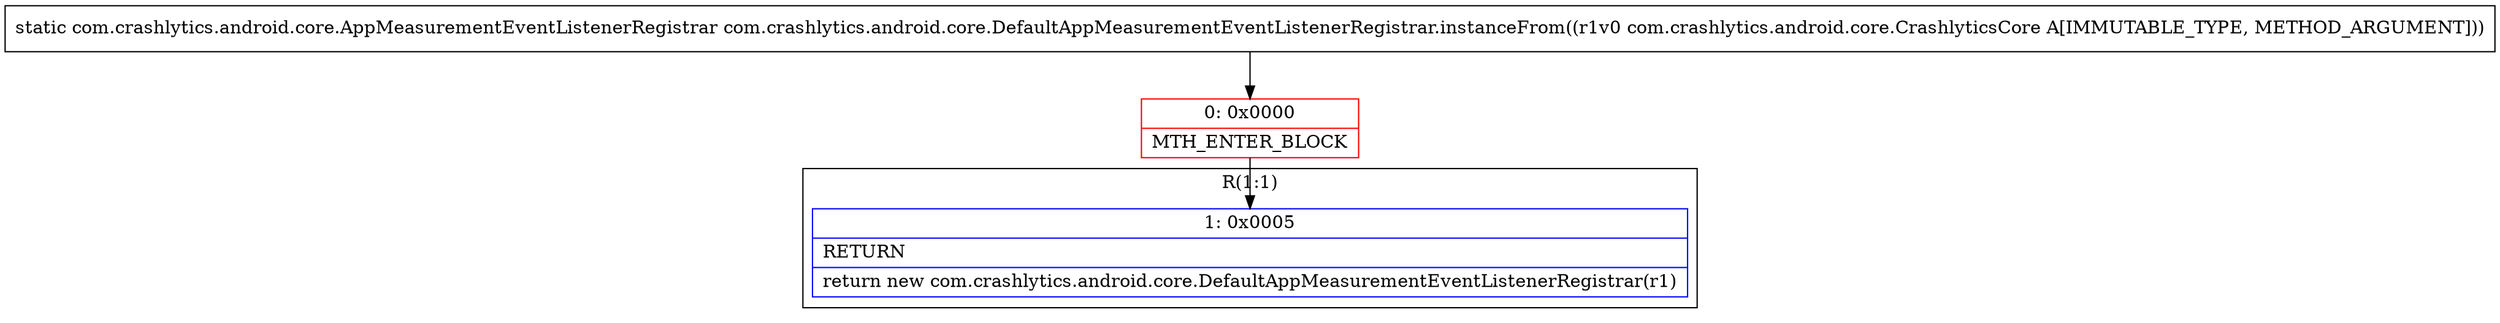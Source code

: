 digraph "CFG forcom.crashlytics.android.core.DefaultAppMeasurementEventListenerRegistrar.instanceFrom(Lcom\/crashlytics\/android\/core\/CrashlyticsCore;)Lcom\/crashlytics\/android\/core\/AppMeasurementEventListenerRegistrar;" {
subgraph cluster_Region_872519714 {
label = "R(1:1)";
node [shape=record,color=blue];
Node_1 [shape=record,label="{1\:\ 0x0005|RETURN\l|return new com.crashlytics.android.core.DefaultAppMeasurementEventListenerRegistrar(r1)\l}"];
}
Node_0 [shape=record,color=red,label="{0\:\ 0x0000|MTH_ENTER_BLOCK\l}"];
MethodNode[shape=record,label="{static com.crashlytics.android.core.AppMeasurementEventListenerRegistrar com.crashlytics.android.core.DefaultAppMeasurementEventListenerRegistrar.instanceFrom((r1v0 com.crashlytics.android.core.CrashlyticsCore A[IMMUTABLE_TYPE, METHOD_ARGUMENT])) }"];
MethodNode -> Node_0;
Node_0 -> Node_1;
}

